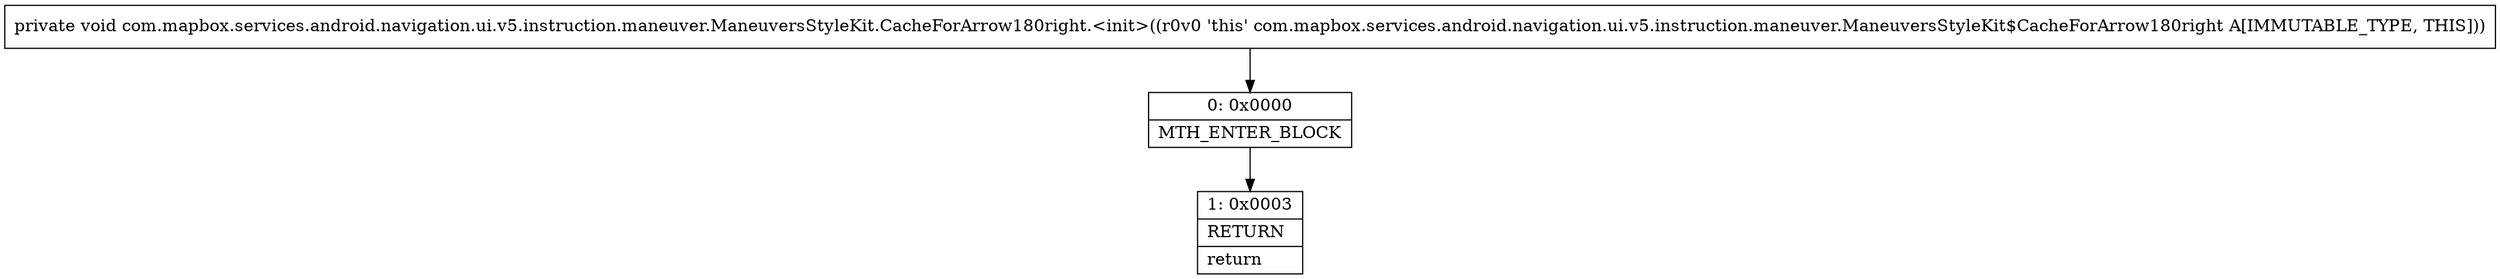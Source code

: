 digraph "CFG forcom.mapbox.services.android.navigation.ui.v5.instruction.maneuver.ManeuversStyleKit.CacheForArrow180right.\<init\>()V" {
Node_0 [shape=record,label="{0\:\ 0x0000|MTH_ENTER_BLOCK\l}"];
Node_1 [shape=record,label="{1\:\ 0x0003|RETURN\l|return\l}"];
MethodNode[shape=record,label="{private void com.mapbox.services.android.navigation.ui.v5.instruction.maneuver.ManeuversStyleKit.CacheForArrow180right.\<init\>((r0v0 'this' com.mapbox.services.android.navigation.ui.v5.instruction.maneuver.ManeuversStyleKit$CacheForArrow180right A[IMMUTABLE_TYPE, THIS])) }"];
MethodNode -> Node_0;
Node_0 -> Node_1;
}


